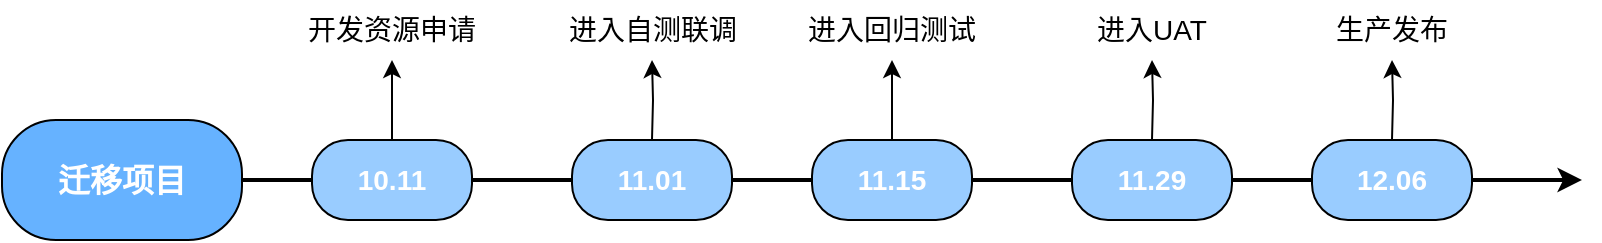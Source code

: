 <mxfile version="15.7.0" type="github">
  <diagram id="Qk1jUZTmZc205LBS2I_3" name="Page-1">
    <mxGraphModel dx="1298" dy="627" grid="1" gridSize="10" guides="1" tooltips="1" connect="1" arrows="1" fold="1" page="1" pageScale="1" pageWidth="827" pageHeight="1169" math="0" shadow="0">
      <root>
        <mxCell id="0" />
        <mxCell id="1" parent="0" />
        <mxCell id="znX1Etf93QSBDsyoCAIi-1" value="" style="edgeStyle=orthogonalEdgeStyle;rounded=0;orthogonalLoop=1;jettySize=auto;html=1;strokeWidth=2;" parent="1" source="z61JgNj33qLIhOlScUbN-1" edge="1">
          <mxGeometry relative="1" as="geometry">
            <mxPoint x="850" y="190" as="targetPoint" />
          </mxGeometry>
        </mxCell>
        <mxCell id="z61JgNj33qLIhOlScUbN-1" value="&lt;b style=&quot;font-size: 16px;&quot;&gt;迁移项目&lt;/b&gt;" style="rounded=1;whiteSpace=wrap;html=1;fillColor=#66B2FF;fontSize=16;fontColor=#FFFFFF;arcSize=45;" parent="1" vertex="1">
          <mxGeometry x="60" y="160" width="120" height="60" as="geometry" />
        </mxCell>
        <mxCell id="YaV-GRKqCOtR86ykI5fE-5" value="" style="edgeStyle=orthogonalEdgeStyle;rounded=0;orthogonalLoop=1;jettySize=auto;html=1;fontSize=14;" parent="1" source="YaV-GRKqCOtR86ykI5fE-1" target="YaV-GRKqCOtR86ykI5fE-4" edge="1">
          <mxGeometry relative="1" as="geometry" />
        </mxCell>
        <mxCell id="YaV-GRKqCOtR86ykI5fE-1" value="&lt;b style=&quot;font-size: 14px;&quot;&gt;11.15&lt;/b&gt;" style="rounded=1;whiteSpace=wrap;html=1;fillColor=#99CCFF;fontSize=14;fontColor=#FFFFFF;arcSize=45;" parent="1" vertex="1">
          <mxGeometry x="465" y="170" width="80" height="40" as="geometry" />
        </mxCell>
        <mxCell id="YaV-GRKqCOtR86ykI5fE-4" value="进入回归测试" style="text;html=1;strokeColor=none;fillColor=none;align=center;verticalAlign=middle;whiteSpace=wrap;rounded=0;fontSize=14;" parent="1" vertex="1">
          <mxGeometry x="460" y="100" width="90" height="30" as="geometry" />
        </mxCell>
        <mxCell id="YaV-GRKqCOtR86ykI5fE-7" value="" style="edgeStyle=orthogonalEdgeStyle;rounded=0;orthogonalLoop=1;jettySize=auto;html=1;fontSize=14;" parent="1" target="YaV-GRKqCOtR86ykI5fE-8" edge="1">
          <mxGeometry relative="1" as="geometry">
            <mxPoint x="635" y="170" as="sourcePoint" />
          </mxGeometry>
        </mxCell>
        <mxCell id="YaV-GRKqCOtR86ykI5fE-8" value="进入UAT" style="text;html=1;strokeColor=none;fillColor=none;align=center;verticalAlign=middle;whiteSpace=wrap;rounded=0;fontSize=14;" parent="1" vertex="1">
          <mxGeometry x="595" y="100" width="80" height="30" as="geometry" />
        </mxCell>
        <mxCell id="YaV-GRKqCOtR86ykI5fE-12" value="" style="edgeStyle=orthogonalEdgeStyle;rounded=0;orthogonalLoop=1;jettySize=auto;html=1;fontSize=14;" parent="1" target="YaV-GRKqCOtR86ykI5fE-13" edge="1">
          <mxGeometry relative="1" as="geometry">
            <mxPoint x="755" y="170" as="sourcePoint" />
          </mxGeometry>
        </mxCell>
        <mxCell id="YaV-GRKqCOtR86ykI5fE-13" value="生产发布" style="text;html=1;strokeColor=none;fillColor=none;align=center;verticalAlign=middle;whiteSpace=wrap;rounded=0;fontSize=14;" parent="1" vertex="1">
          <mxGeometry x="715" y="100" width="80" height="30" as="geometry" />
        </mxCell>
        <mxCell id="YaV-GRKqCOtR86ykI5fE-6" value="&lt;b style=&quot;font-size: 14px&quot;&gt;11.29&lt;/b&gt;" style="rounded=1;whiteSpace=wrap;html=1;fillColor=#99CCFF;fontSize=14;fontColor=#FFFFFF;arcSize=45;" parent="1" vertex="1">
          <mxGeometry x="595" y="170" width="80" height="40" as="geometry" />
        </mxCell>
        <mxCell id="YaV-GRKqCOtR86ykI5fE-11" value="&lt;b style=&quot;font-size: 14px&quot;&gt;12.06&lt;/b&gt;" style="rounded=1;whiteSpace=wrap;html=1;fillColor=#99CCFF;fontSize=14;fontColor=#FFFFFF;arcSize=45;" parent="1" vertex="1">
          <mxGeometry x="715" y="170" width="80" height="40" as="geometry" />
        </mxCell>
        <mxCell id="934nKZmVXw4BzAU85TC4-1" value="" style="edgeStyle=orthogonalEdgeStyle;rounded=0;orthogonalLoop=1;jettySize=auto;html=1;fontSize=14;" edge="1" parent="1" source="934nKZmVXw4BzAU85TC4-2" target="934nKZmVXw4BzAU85TC4-3">
          <mxGeometry relative="1" as="geometry" />
        </mxCell>
        <mxCell id="934nKZmVXw4BzAU85TC4-2" value="&lt;b style=&quot;font-size: 14px&quot;&gt;10.11&lt;/b&gt;" style="rounded=1;whiteSpace=wrap;html=1;fillColor=#99CCFF;fontSize=14;fontColor=#FFFFFF;arcSize=45;" vertex="1" parent="1">
          <mxGeometry x="215" y="170" width="80" height="40" as="geometry" />
        </mxCell>
        <mxCell id="934nKZmVXw4BzAU85TC4-3" value="开发资源申请" style="text;html=1;strokeColor=none;fillColor=none;align=center;verticalAlign=middle;whiteSpace=wrap;rounded=0;fontSize=14;" vertex="1" parent="1">
          <mxGeometry x="210" y="100" width="90" height="30" as="geometry" />
        </mxCell>
        <mxCell id="934nKZmVXw4BzAU85TC4-4" value="" style="edgeStyle=orthogonalEdgeStyle;rounded=0;orthogonalLoop=1;jettySize=auto;html=1;fontSize=14;" edge="1" parent="1" target="934nKZmVXw4BzAU85TC4-5">
          <mxGeometry relative="1" as="geometry">
            <mxPoint x="385" y="170" as="sourcePoint" />
          </mxGeometry>
        </mxCell>
        <mxCell id="934nKZmVXw4BzAU85TC4-5" value="进入自测联调" style="text;html=1;strokeColor=none;fillColor=none;align=center;verticalAlign=middle;whiteSpace=wrap;rounded=0;fontSize=14;" vertex="1" parent="1">
          <mxGeometry x="337.5" y="100" width="95" height="30" as="geometry" />
        </mxCell>
        <mxCell id="934nKZmVXw4BzAU85TC4-8" value="&lt;b style=&quot;font-size: 14px&quot;&gt;11.01&lt;/b&gt;" style="rounded=1;whiteSpace=wrap;html=1;fillColor=#99CCFF;fontSize=14;fontColor=#FFFFFF;arcSize=45;" vertex="1" parent="1">
          <mxGeometry x="345" y="170" width="80" height="40" as="geometry" />
        </mxCell>
      </root>
    </mxGraphModel>
  </diagram>
</mxfile>
